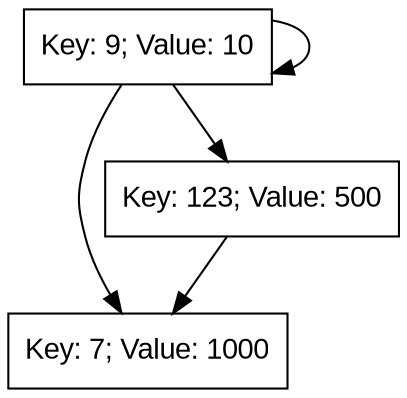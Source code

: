 digraph G {
node [shape=record fontname=Arial]
10 [label="Key: 9; Value: 10"]
1000 [label="Key: 7; Value: 1000"]
500 [label="Key: 123; Value: 500"]
10 -> 10
10 -> 500
10 -> 1000
500 -> 1000
}